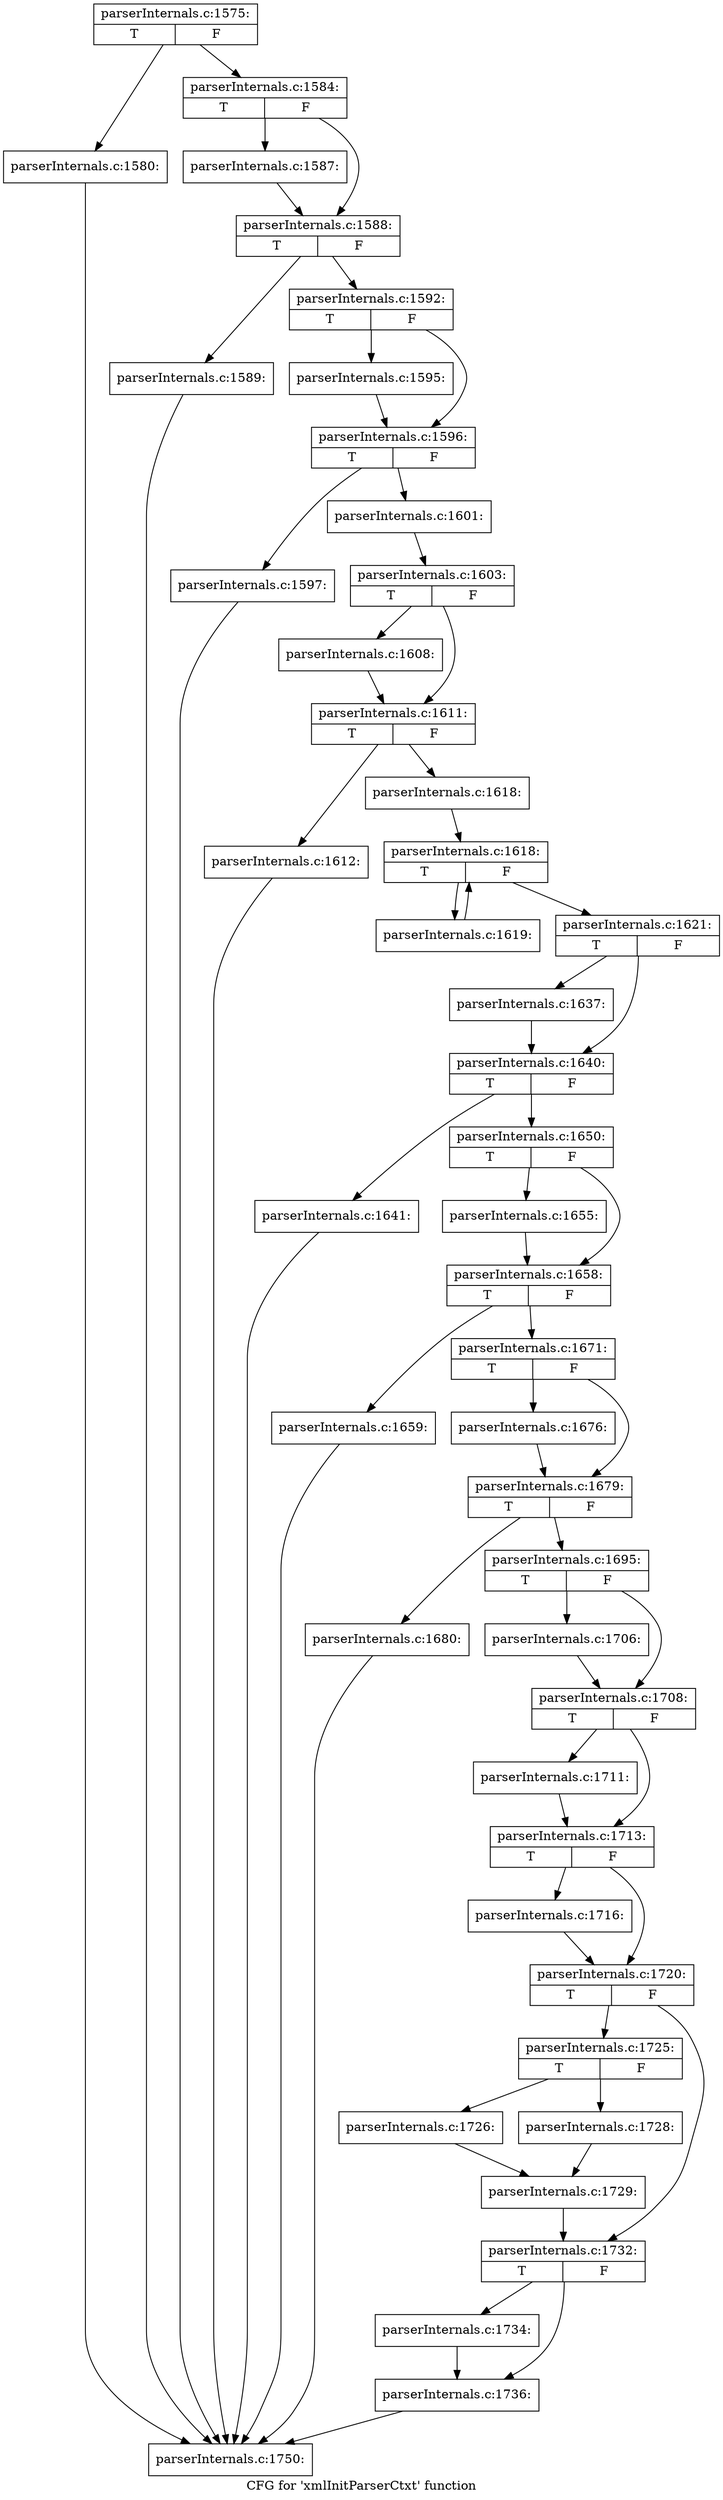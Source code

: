 digraph "CFG for 'xmlInitParserCtxt' function" {
	label="CFG for 'xmlInitParserCtxt' function";

	Node0x4edc550 [shape=record,label="{parserInternals.c:1575:|{<s0>T|<s1>F}}"];
	Node0x4edc550 -> Node0x4f5cb40;
	Node0x4edc550 -> Node0x4f5cb90;
	Node0x4f5cb40 [shape=record,label="{parserInternals.c:1580:}"];
	Node0x4f5cb40 -> Node0x4f5c550;
	Node0x4f5cb90 [shape=record,label="{parserInternals.c:1584:|{<s0>T|<s1>F}}"];
	Node0x4f5cb90 -> Node0x4f0f110;
	Node0x4f5cb90 -> Node0x4f5e660;
	Node0x4f0f110 [shape=record,label="{parserInternals.c:1587:}"];
	Node0x4f0f110 -> Node0x4f5e660;
	Node0x4f5e660 [shape=record,label="{parserInternals.c:1588:|{<s0>T|<s1>F}}"];
	Node0x4f5e660 -> Node0x4f0ec80;
	Node0x4f5e660 -> Node0x4f0eaa0;
	Node0x4f0ec80 [shape=record,label="{parserInternals.c:1589:}"];
	Node0x4f0ec80 -> Node0x4f5c550;
	Node0x4f0eaa0 [shape=record,label="{parserInternals.c:1592:|{<s0>T|<s1>F}}"];
	Node0x4f0eaa0 -> Node0x4f5ff00;
	Node0x4f0eaa0 -> Node0x4f5fc80;
	Node0x4f5ff00 [shape=record,label="{parserInternals.c:1595:}"];
	Node0x4f5ff00 -> Node0x4f5fc80;
	Node0x4f5fc80 [shape=record,label="{parserInternals.c:1596:|{<s0>T|<s1>F}}"];
	Node0x4f5fc80 -> Node0x4f5fe80;
	Node0x4f5fc80 -> Node0x4ecea30;
	Node0x4f5fe80 [shape=record,label="{parserInternals.c:1597:}"];
	Node0x4f5fe80 -> Node0x4f5c550;
	Node0x4ecea30 [shape=record,label="{parserInternals.c:1601:}"];
	Node0x4ecea30 -> Node0x4ece9e0;
	Node0x4ece9e0 [shape=record,label="{parserInternals.c:1603:|{<s0>T|<s1>F}}"];
	Node0x4ece9e0 -> Node0x4f61ed0;
	Node0x4ece9e0 -> Node0x4f62650;
	Node0x4f61ed0 [shape=record,label="{parserInternals.c:1608:}"];
	Node0x4f61ed0 -> Node0x4f62650;
	Node0x4f62650 [shape=record,label="{parserInternals.c:1611:|{<s0>T|<s1>F}}"];
	Node0x4f62650 -> Node0x4ea67d0;
	Node0x4f62650 -> Node0x4ea6820;
	Node0x4ea67d0 [shape=record,label="{parserInternals.c:1612:}"];
	Node0x4ea67d0 -> Node0x4f5c550;
	Node0x4ea6820 [shape=record,label="{parserInternals.c:1618:}"];
	Node0x4ea6820 -> Node0x4f648e0;
	Node0x4f648e0 [shape=record,label="{parserInternals.c:1618:|{<s0>T|<s1>F}}"];
	Node0x4f648e0 -> Node0x4f65420;
	Node0x4f648e0 -> Node0x4f64b00;
	Node0x4f65420 [shape=record,label="{parserInternals.c:1619:}"];
	Node0x4f65420 -> Node0x4f648e0;
	Node0x4f64b00 [shape=record,label="{parserInternals.c:1621:|{<s0>T|<s1>F}}"];
	Node0x4f64b00 -> Node0x4f67270;
	Node0x4f64b00 -> Node0x4f672c0;
	Node0x4f67270 [shape=record,label="{parserInternals.c:1637:}"];
	Node0x4f67270 -> Node0x4f672c0;
	Node0x4f672c0 [shape=record,label="{parserInternals.c:1640:|{<s0>T|<s1>F}}"];
	Node0x4f672c0 -> Node0x4f67f20;
	Node0x4f672c0 -> Node0x4f67f70;
	Node0x4f67f20 [shape=record,label="{parserInternals.c:1641:}"];
	Node0x4f67f20 -> Node0x4f5c550;
	Node0x4f67f70 [shape=record,label="{parserInternals.c:1650:|{<s0>T|<s1>F}}"];
	Node0x4f67f70 -> Node0x4f69990;
	Node0x4f67f70 -> Node0x4f699e0;
	Node0x4f69990 [shape=record,label="{parserInternals.c:1655:}"];
	Node0x4f69990 -> Node0x4f699e0;
	Node0x4f699e0 [shape=record,label="{parserInternals.c:1658:|{<s0>T|<s1>F}}"];
	Node0x4f699e0 -> Node0x4f6a5f0;
	Node0x4f699e0 -> Node0x4f6a640;
	Node0x4f6a5f0 [shape=record,label="{parserInternals.c:1659:}"];
	Node0x4f6a5f0 -> Node0x4f5c550;
	Node0x4f6a640 [shape=record,label="{parserInternals.c:1671:|{<s0>T|<s1>F}}"];
	Node0x4f6a640 -> Node0x4f6c770;
	Node0x4f6a640 -> Node0x4f6c7c0;
	Node0x4f6c770 [shape=record,label="{parserInternals.c:1676:}"];
	Node0x4f6c770 -> Node0x4f6c7c0;
	Node0x4f6c7c0 [shape=record,label="{parserInternals.c:1679:|{<s0>T|<s1>F}}"];
	Node0x4f6c7c0 -> Node0x4f6d450;
	Node0x4f6c7c0 -> Node0x4f6d4a0;
	Node0x4f6d450 [shape=record,label="{parserInternals.c:1680:}"];
	Node0x4f6d450 -> Node0x4f5c550;
	Node0x4f6d4a0 [shape=record,label="{parserInternals.c:1695:|{<s0>T|<s1>F}}"];
	Node0x4f6d4a0 -> Node0x4f719a0;
	Node0x4f6d4a0 -> Node0x4f71cd0;
	Node0x4f719a0 [shape=record,label="{parserInternals.c:1706:}"];
	Node0x4f719a0 -> Node0x4f71cd0;
	Node0x4f71cd0 [shape=record,label="{parserInternals.c:1708:|{<s0>T|<s1>F}}"];
	Node0x4f71cd0 -> Node0x4f74340;
	Node0x4f71cd0 -> Node0x4f74670;
	Node0x4f74340 [shape=record,label="{parserInternals.c:1711:}"];
	Node0x4f74340 -> Node0x4f74670;
	Node0x4f74670 [shape=record,label="{parserInternals.c:1713:|{<s0>T|<s1>F}}"];
	Node0x4f74670 -> Node0x4f75490;
	Node0x4f74670 -> Node0x4f75740;
	Node0x4f75490 [shape=record,label="{parserInternals.c:1716:}"];
	Node0x4f75490 -> Node0x4f75740;
	Node0x4f75740 [shape=record,label="{parserInternals.c:1720:|{<s0>T|<s1>F}}"];
	Node0x4f75740 -> Node0x4f76210;
	Node0x4f75740 -> Node0x4f764c0;
	Node0x4f76210 [shape=record,label="{parserInternals.c:1725:|{<s0>T|<s1>F}}"];
	Node0x4f76210 -> Node0x4f77bc0;
	Node0x4f76210 -> Node0x4f77c60;
	Node0x4f77bc0 [shape=record,label="{parserInternals.c:1726:}"];
	Node0x4f77bc0 -> Node0x4f77c10;
	Node0x4f77c60 [shape=record,label="{parserInternals.c:1728:}"];
	Node0x4f77c60 -> Node0x4f77c10;
	Node0x4f77c10 [shape=record,label="{parserInternals.c:1729:}"];
	Node0x4f77c10 -> Node0x4f764c0;
	Node0x4f764c0 [shape=record,label="{parserInternals.c:1732:|{<s0>T|<s1>F}}"];
	Node0x4f764c0 -> Node0x4f77ec0;
	Node0x4f764c0 -> Node0x4f794a0;
	Node0x4f77ec0 [shape=record,label="{parserInternals.c:1734:}"];
	Node0x4f77ec0 -> Node0x4f794a0;
	Node0x4f794a0 [shape=record,label="{parserInternals.c:1736:}"];
	Node0x4f794a0 -> Node0x4f5c550;
	Node0x4f5c550 [shape=record,label="{parserInternals.c:1750:}"];
}

